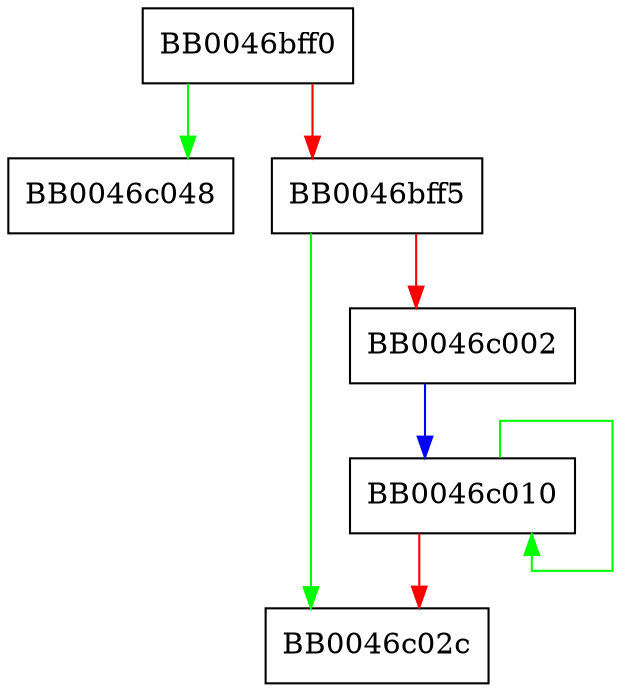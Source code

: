 digraph app_params_free {
  node [shape="box"];
  graph [splines=ortho];
  BB0046bff0 -> BB0046c048 [color="green"];
  BB0046bff0 -> BB0046bff5 [color="red"];
  BB0046bff5 -> BB0046c02c [color="green"];
  BB0046bff5 -> BB0046c002 [color="red"];
  BB0046c002 -> BB0046c010 [color="blue"];
  BB0046c010 -> BB0046c010 [color="green"];
  BB0046c010 -> BB0046c02c [color="red"];
}